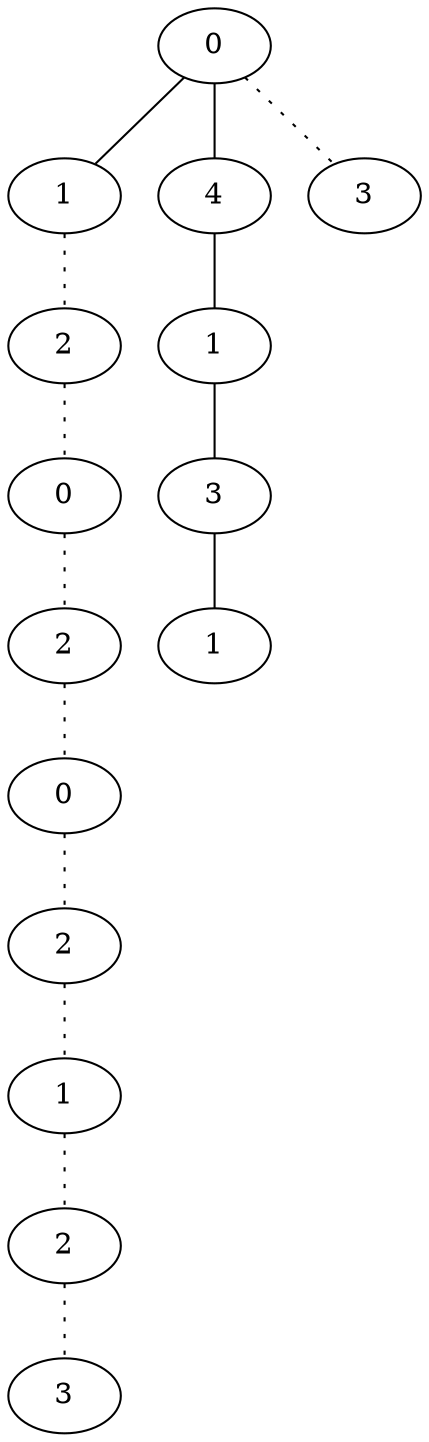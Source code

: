 graph {
a0[label=0];
a1[label=1];
a2[label=2];
a3[label=0];
a4[label=2];
a5[label=0];
a6[label=2];
a7[label=1];
a8[label=2];
a9[label=3];
a10[label=4];
a11[label=1];
a12[label=3];
a13[label=1];
a14[label=3];
a0 -- a1;
a0 -- a10;
a0 -- a14 [style=dotted];
a1 -- a2 [style=dotted];
a2 -- a3 [style=dotted];
a3 -- a4 [style=dotted];
a4 -- a5 [style=dotted];
a5 -- a6 [style=dotted];
a6 -- a7 [style=dotted];
a7 -- a8 [style=dotted];
a8 -- a9 [style=dotted];
a10 -- a11;
a11 -- a12;
a12 -- a13;
}
